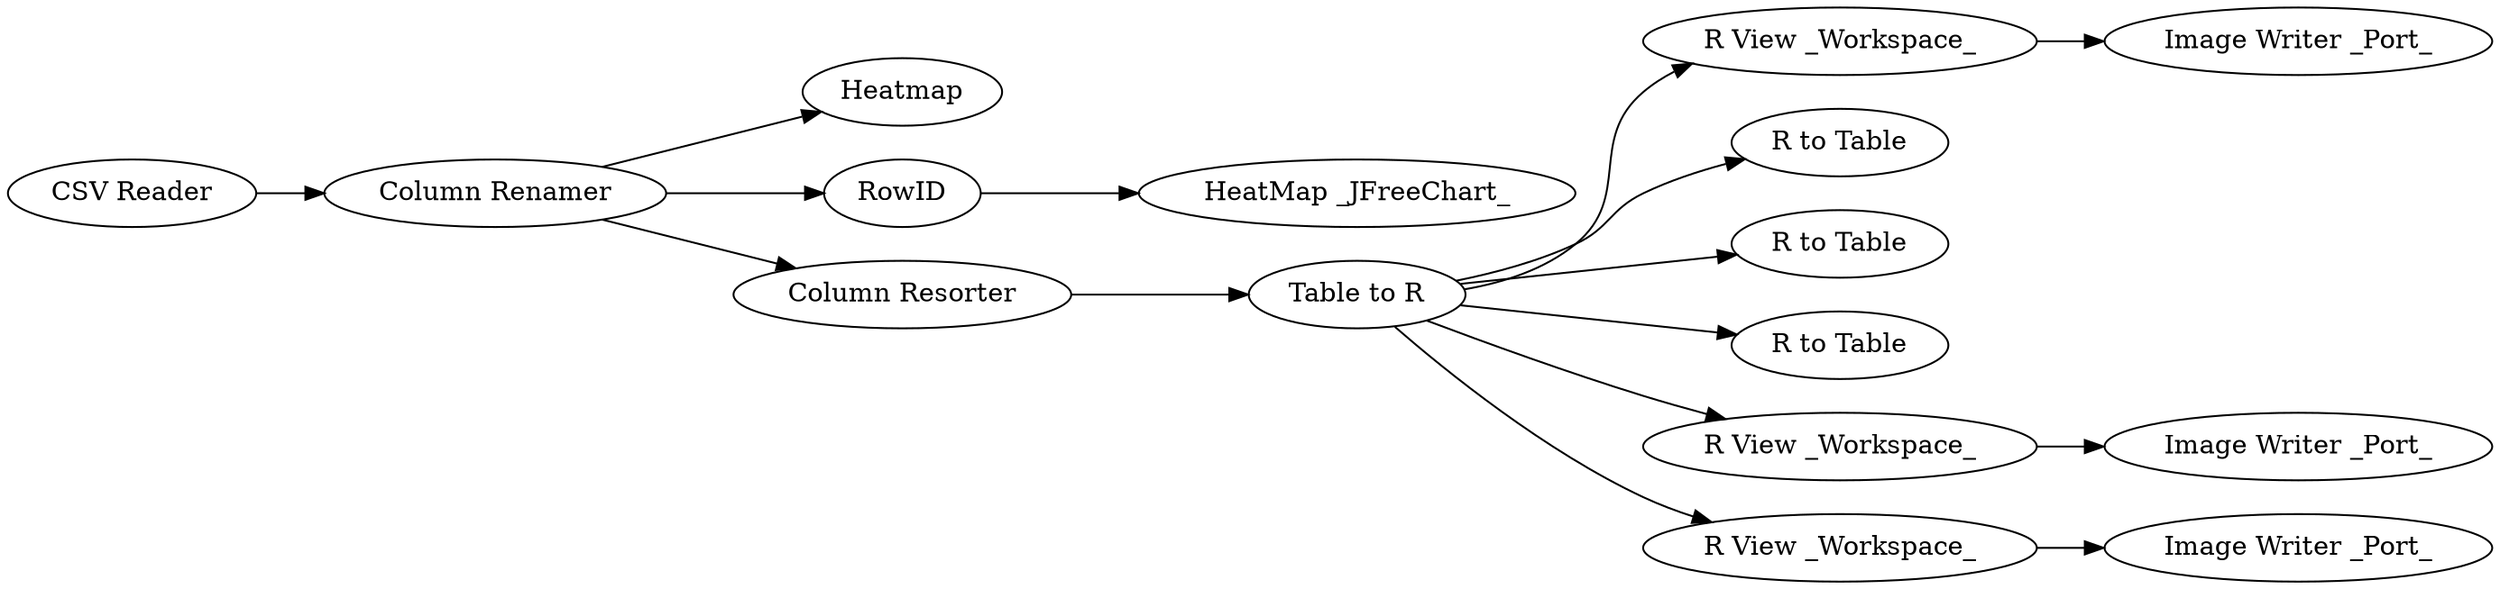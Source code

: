 digraph {
	3 [label="HeatMap _JFreeChart_"]
	4 [label=Heatmap]
	131 [label="R View _Workspace_"]
	167 [label="Table to R"]
	168 [label=RowID]
	169 [label="Column Resorter"]
	170 [label="R to Table"]
	172 [label="R to Table"]
	173 [label="R to Table"]
	185 [label="R View _Workspace_"]
	188 [label="R View _Workspace_"]
	189 [label="Image Writer _Port_"]
	191 [label="CSV Reader"]
	193 [label="Image Writer _Port_"]
	194 [label="Image Writer _Port_"]
	195 [label="Column Renamer"]
	131 -> 189
	167 -> 131
	167 -> 173
	167 -> 172
	167 -> 170
	167 -> 188
	167 -> 185
	168 -> 3
	169 -> 167
	185 -> 193
	188 -> 194
	191 -> 195
	195 -> 4
	195 -> 169
	195 -> 168
	rankdir=LR
}
